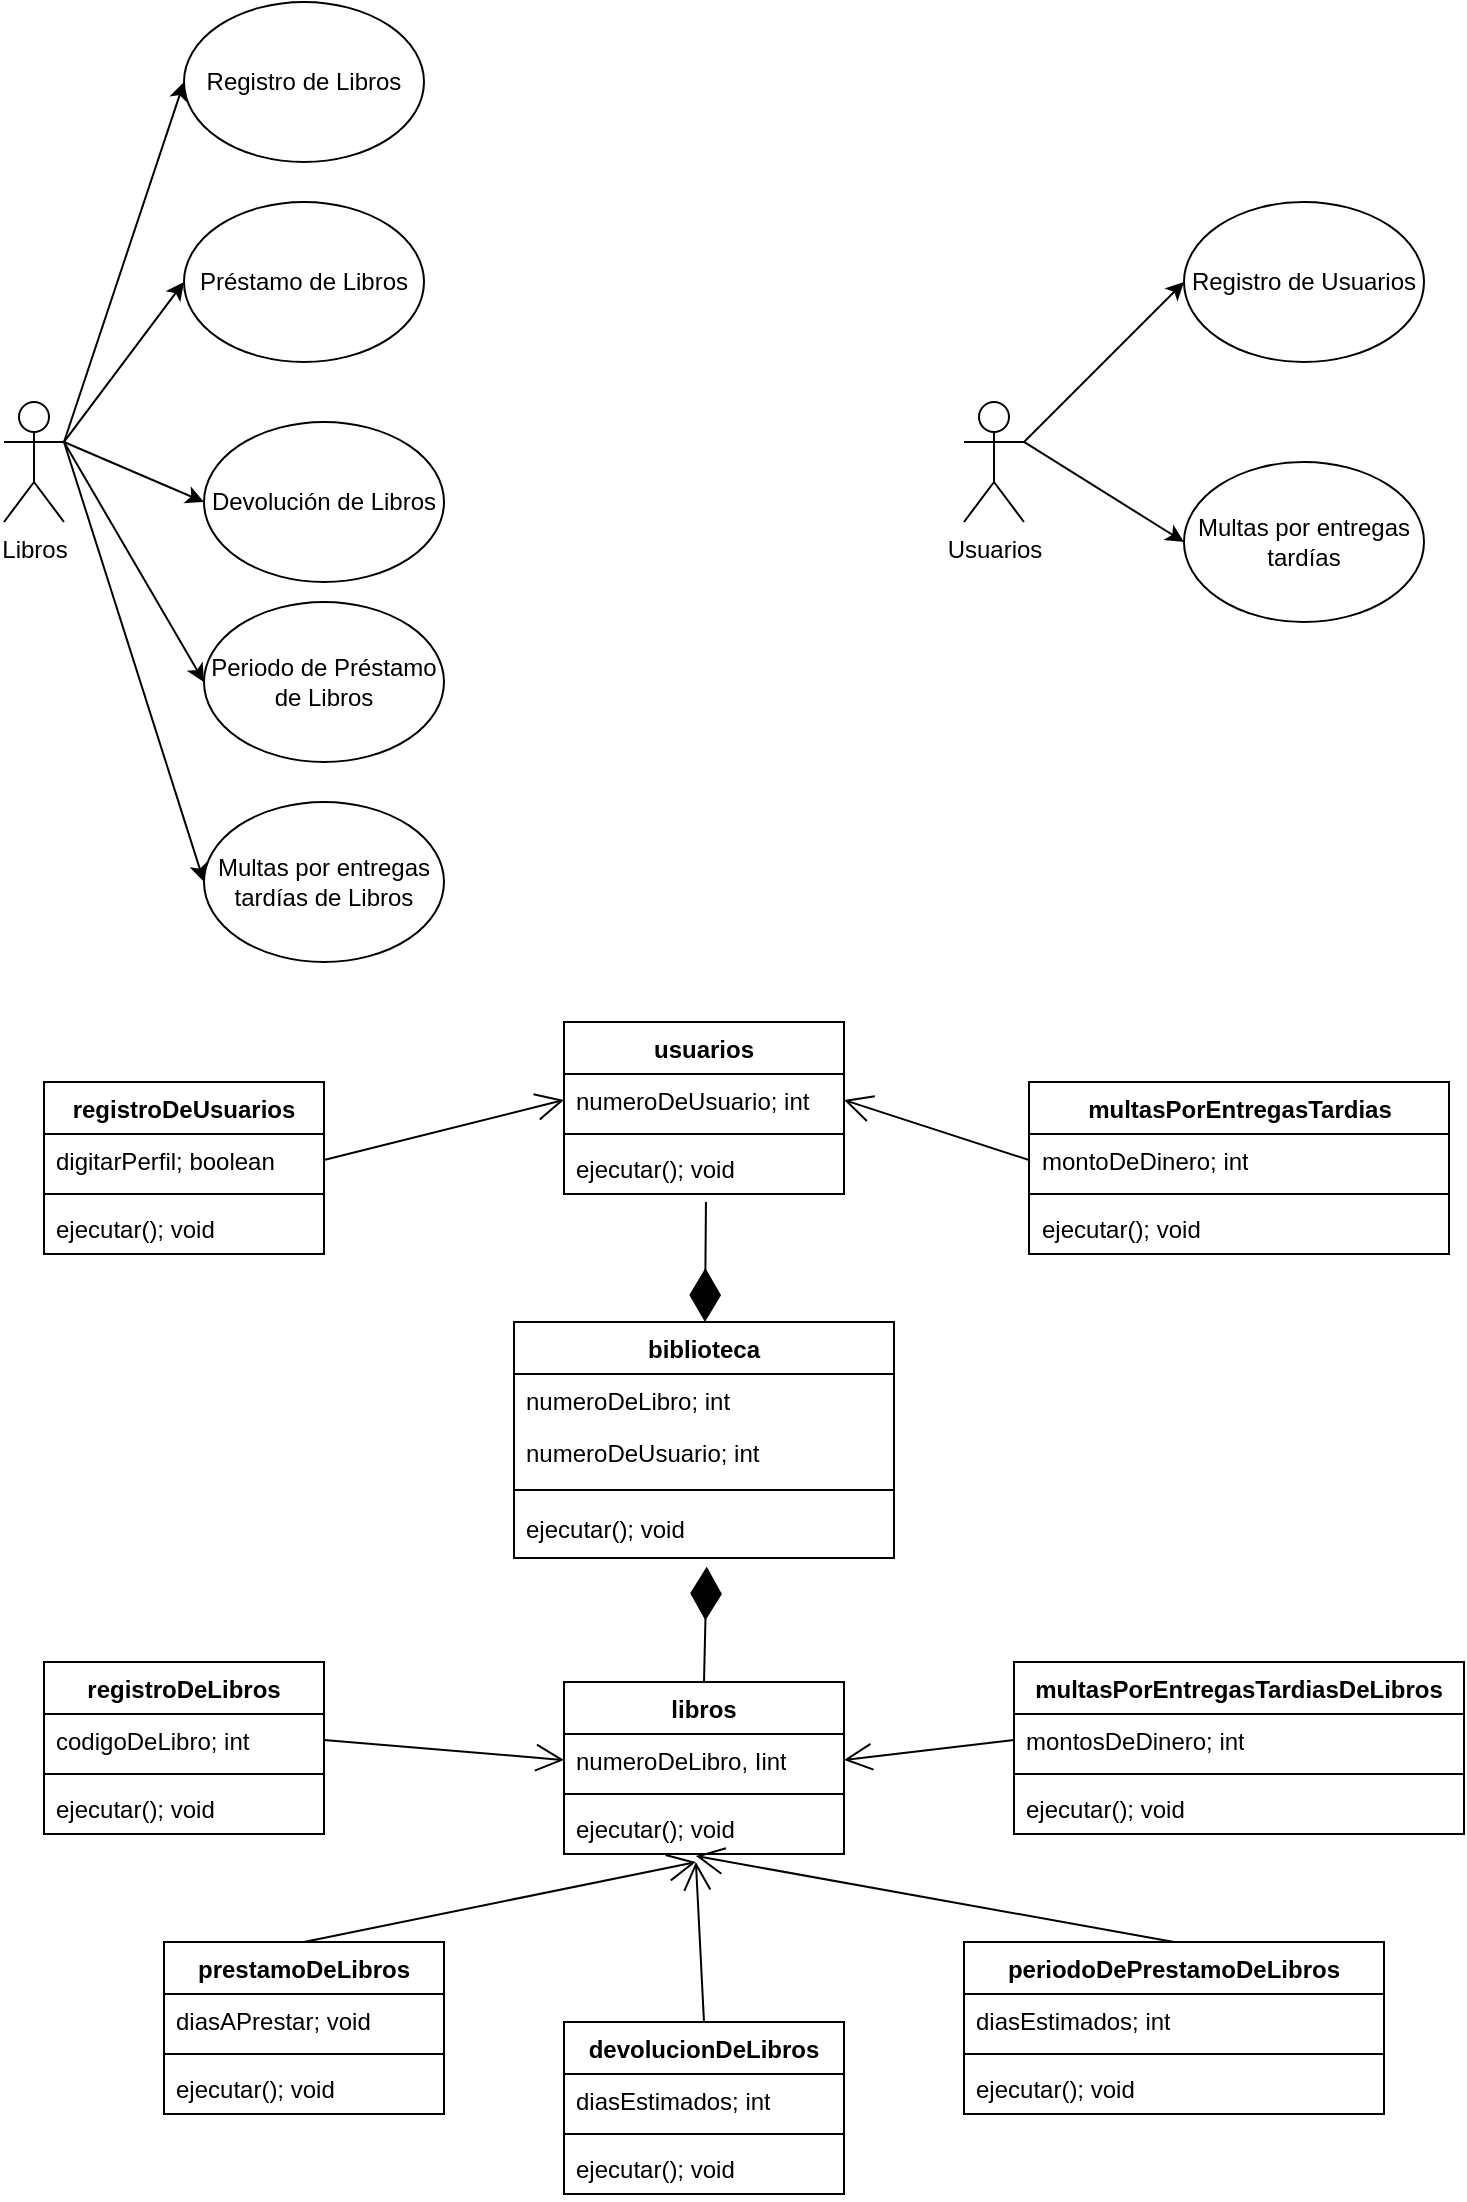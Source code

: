 <mxfile version="21.2.9" type="device">
  <diagram name="Página-1" id="ahDm0Yp9uiv1LYsdX6WC">
    <mxGraphModel dx="1354" dy="566" grid="1" gridSize="10" guides="1" tooltips="1" connect="1" arrows="1" fold="1" page="1" pageScale="1" pageWidth="827" pageHeight="1169" math="0" shadow="0">
      <root>
        <mxCell id="0" />
        <mxCell id="1" parent="0" />
        <mxCell id="kVNFb9M6ccz3uYvifuP1-2" value="&lt;font style=&quot;vertical-align: inherit;&quot;&gt;&lt;font style=&quot;vertical-align: inherit;&quot;&gt;&lt;font style=&quot;vertical-align: inherit;&quot;&gt;&lt;font style=&quot;vertical-align: inherit;&quot;&gt;&lt;font style=&quot;vertical-align: inherit;&quot;&gt;&lt;font style=&quot;vertical-align: inherit;&quot;&gt;biblioteca&lt;/font&gt;&lt;/font&gt;&lt;/font&gt;&lt;/font&gt;&lt;/font&gt;&lt;/font&gt;" style="swimlane;fontStyle=1;align=center;verticalAlign=top;childLayout=stackLayout;horizontal=1;startSize=26;horizontalStack=0;resizeParent=1;resizeParentMax=0;resizeLast=0;collapsible=1;marginBottom=0;whiteSpace=wrap;html=1;" vertex="1" parent="1">
          <mxGeometry x="315" y="680" width="190" height="118" as="geometry" />
        </mxCell>
        <mxCell id="kVNFb9M6ccz3uYvifuP1-3" value="&lt;font style=&quot;vertical-align: inherit;&quot;&gt;&lt;font style=&quot;vertical-align: inherit;&quot;&gt;&lt;font style=&quot;vertical-align: inherit;&quot;&gt;&lt;font style=&quot;vertical-align: inherit;&quot;&gt;&lt;font style=&quot;vertical-align: inherit;&quot;&gt;&lt;font style=&quot;vertical-align: inherit;&quot;&gt;&lt;font style=&quot;vertical-align: inherit;&quot;&gt;&lt;font style=&quot;vertical-align: inherit;&quot;&gt;&lt;font style=&quot;vertical-align: inherit;&quot;&gt;&lt;font style=&quot;vertical-align: inherit;&quot;&gt;&lt;font style=&quot;vertical-align: inherit;&quot;&gt;&lt;font style=&quot;vertical-align: inherit;&quot;&gt;&lt;font style=&quot;vertical-align: inherit;&quot;&gt;&lt;font style=&quot;vertical-align: inherit;&quot;&gt;&lt;font style=&quot;vertical-align: inherit;&quot;&gt;&lt;font style=&quot;vertical-align: inherit;&quot;&gt;numeroDeLibro; int&lt;/font&gt;&lt;/font&gt;&lt;/font&gt;&lt;/font&gt;&lt;/font&gt;&lt;/font&gt;&lt;/font&gt;&lt;/font&gt;&lt;/font&gt;&lt;/font&gt;&lt;/font&gt;&lt;/font&gt;&lt;/font&gt;&lt;/font&gt;&lt;/font&gt;&lt;/font&gt;" style="text;strokeColor=none;fillColor=none;align=left;verticalAlign=top;spacingLeft=4;spacingRight=4;overflow=hidden;rotatable=0;points=[[0,0.5],[1,0.5]];portConstraint=eastwest;whiteSpace=wrap;html=1;" vertex="1" parent="kVNFb9M6ccz3uYvifuP1-2">
          <mxGeometry y="26" width="190" height="26" as="geometry" />
        </mxCell>
        <mxCell id="kVNFb9M6ccz3uYvifuP1-107" value="&lt;font style=&quot;vertical-align: inherit;&quot;&gt;&lt;font style=&quot;vertical-align: inherit;&quot;&gt;&lt;font style=&quot;vertical-align: inherit;&quot;&gt;&lt;font style=&quot;vertical-align: inherit;&quot;&gt;&lt;font style=&quot;vertical-align: inherit;&quot;&gt;&lt;font style=&quot;vertical-align: inherit;&quot;&gt;&lt;font style=&quot;vertical-align: inherit;&quot;&gt;&lt;font style=&quot;vertical-align: inherit;&quot;&gt;&lt;font style=&quot;vertical-align: inherit;&quot;&gt;&lt;font style=&quot;vertical-align: inherit;&quot;&gt;&lt;font style=&quot;vertical-align: inherit;&quot;&gt;&lt;font style=&quot;vertical-align: inherit;&quot;&gt;&lt;font style=&quot;vertical-align: inherit;&quot;&gt;&lt;font style=&quot;vertical-align: inherit;&quot;&gt;&lt;font style=&quot;vertical-align: inherit;&quot;&gt;&lt;font style=&quot;vertical-align: inherit;&quot;&gt;&lt;font style=&quot;vertical-align: inherit;&quot;&gt;&lt;font style=&quot;vertical-align: inherit;&quot;&gt;numeroDeUsuario; int&lt;/font&gt;&lt;/font&gt;&lt;/font&gt;&lt;/font&gt;&lt;/font&gt;&lt;/font&gt;&lt;/font&gt;&lt;/font&gt;&lt;/font&gt;&lt;/font&gt;&lt;/font&gt;&lt;/font&gt;&lt;/font&gt;&lt;/font&gt;&lt;/font&gt;&lt;/font&gt;&lt;/font&gt;&lt;/font&gt;" style="text;strokeColor=none;fillColor=none;align=left;verticalAlign=top;spacingLeft=4;spacingRight=4;overflow=hidden;rotatable=0;points=[[0,0.5],[1,0.5]];portConstraint=eastwest;whiteSpace=wrap;html=1;" vertex="1" parent="kVNFb9M6ccz3uYvifuP1-2">
          <mxGeometry y="52" width="190" height="26" as="geometry" />
        </mxCell>
        <mxCell id="kVNFb9M6ccz3uYvifuP1-4" value="" style="line;strokeWidth=1;fillColor=none;align=left;verticalAlign=middle;spacingTop=-1;spacingLeft=3;spacingRight=3;rotatable=0;labelPosition=right;points=[];portConstraint=eastwest;strokeColor=inherit;" vertex="1" parent="kVNFb9M6ccz3uYvifuP1-2">
          <mxGeometry y="78" width="190" height="12" as="geometry" />
        </mxCell>
        <mxCell id="kVNFb9M6ccz3uYvifuP1-5" value="&lt;font style=&quot;border-color: var(--border-color); vertical-align: inherit;&quot;&gt;&lt;font style=&quot;vertical-align: inherit;&quot;&gt;&lt;font style=&quot;vertical-align: inherit;&quot;&gt;&lt;font style=&quot;vertical-align: inherit;&quot;&gt;&lt;font style=&quot;vertical-align: inherit;&quot;&gt;&lt;font style=&quot;vertical-align: inherit;&quot;&gt;&lt;font style=&quot;vertical-align: inherit;&quot;&gt;&lt;font style=&quot;vertical-align: inherit;&quot;&gt;&lt;font style=&quot;vertical-align: inherit;&quot;&gt;&lt;font style=&quot;vertical-align: inherit;&quot;&gt;&lt;font style=&quot;vertical-align: inherit;&quot;&gt;ejecutar();&amp;nbsp;&lt;/font&gt;&lt;/font&gt;&lt;/font&gt;&lt;/font&gt;&lt;/font&gt;&lt;/font&gt;&lt;/font&gt;&lt;/font&gt;&lt;/font&gt;&lt;/font&gt;&lt;/font&gt;&lt;font style=&quot;border-color: var(--border-color); vertical-align: inherit;&quot;&gt;&lt;font style=&quot;vertical-align: inherit;&quot;&gt;&lt;font style=&quot;vertical-align: inherit;&quot;&gt;&lt;font style=&quot;vertical-align: inherit;&quot;&gt;&lt;font style=&quot;vertical-align: inherit;&quot;&gt;&lt;font style=&quot;vertical-align: inherit;&quot;&gt;&lt;font style=&quot;vertical-align: inherit;&quot;&gt;&lt;font style=&quot;vertical-align: inherit;&quot;&gt;&lt;font style=&quot;vertical-align: inherit;&quot;&gt;&lt;font style=&quot;vertical-align: inherit;&quot;&gt;&lt;font style=&quot;vertical-align: inherit;&quot;&gt;void&lt;/font&gt;&lt;/font&gt;&lt;/font&gt;&lt;/font&gt;&lt;/font&gt;&lt;/font&gt;&lt;/font&gt;&lt;/font&gt;&lt;/font&gt;&lt;/font&gt;&lt;/font&gt;" style="text;strokeColor=none;fillColor=none;align=left;verticalAlign=top;spacingLeft=4;spacingRight=4;overflow=hidden;rotatable=0;points=[[0,0.5],[1,0.5]];portConstraint=eastwest;whiteSpace=wrap;html=1;" vertex="1" parent="kVNFb9M6ccz3uYvifuP1-2">
          <mxGeometry y="90" width="190" height="28" as="geometry" />
        </mxCell>
        <mxCell id="kVNFb9M6ccz3uYvifuP1-23" style="rounded=0;orthogonalLoop=1;jettySize=auto;html=1;exitX=1;exitY=0.333;exitDx=0;exitDy=0;exitPerimeter=0;entryX=0;entryY=0.5;entryDx=0;entryDy=0;" edge="1" parent="1" source="kVNFb9M6ccz3uYvifuP1-6" target="kVNFb9M6ccz3uYvifuP1-10">
          <mxGeometry relative="1" as="geometry" />
        </mxCell>
        <mxCell id="kVNFb9M6ccz3uYvifuP1-6" value="&lt;font style=&quot;vertical-align: inherit;&quot;&gt;&lt;font style=&quot;vertical-align: inherit;&quot;&gt;&lt;font style=&quot;vertical-align: inherit;&quot;&gt;&lt;font style=&quot;vertical-align: inherit;&quot;&gt;&lt;font style=&quot;vertical-align: inherit;&quot;&gt;&lt;font style=&quot;vertical-align: inherit;&quot;&gt;Libros&lt;/font&gt;&lt;/font&gt;&lt;/font&gt;&lt;/font&gt;&lt;/font&gt;&lt;/font&gt;" style="shape=umlActor;verticalLabelPosition=bottom;verticalAlign=top;html=1;outlineConnect=0;" vertex="1" parent="1">
          <mxGeometry x="60" y="220" width="30" height="60" as="geometry" />
        </mxCell>
        <mxCell id="kVNFb9M6ccz3uYvifuP1-30" style="rounded=0;orthogonalLoop=1;jettySize=auto;html=1;exitX=1;exitY=0.333;exitDx=0;exitDy=0;exitPerimeter=0;entryX=0;entryY=0.5;entryDx=0;entryDy=0;" edge="1" parent="1" source="kVNFb9M6ccz3uYvifuP1-7" target="kVNFb9M6ccz3uYvifuP1-11">
          <mxGeometry relative="1" as="geometry" />
        </mxCell>
        <mxCell id="kVNFb9M6ccz3uYvifuP1-7" value="&lt;font style=&quot;vertical-align: inherit;&quot;&gt;&lt;font style=&quot;vertical-align: inherit;&quot;&gt;Usuarios&lt;/font&gt;&lt;/font&gt;" style="shape=umlActor;verticalLabelPosition=bottom;verticalAlign=top;html=1;outlineConnect=0;" vertex="1" parent="1">
          <mxGeometry x="540" y="220" width="30" height="60" as="geometry" />
        </mxCell>
        <mxCell id="kVNFb9M6ccz3uYvifuP1-10" value="&lt;font style=&quot;vertical-align: inherit;&quot;&gt;&lt;font style=&quot;vertical-align: inherit;&quot;&gt;&lt;font style=&quot;vertical-align: inherit;&quot;&gt;&lt;font style=&quot;vertical-align: inherit;&quot;&gt;Registro de Libros&lt;/font&gt;&lt;/font&gt;&lt;/font&gt;&lt;/font&gt;" style="ellipse;whiteSpace=wrap;html=1;" vertex="1" parent="1">
          <mxGeometry x="150" y="20" width="120" height="80" as="geometry" />
        </mxCell>
        <mxCell id="kVNFb9M6ccz3uYvifuP1-11" value="&lt;font style=&quot;vertical-align: inherit;&quot;&gt;&lt;font style=&quot;vertical-align: inherit;&quot;&gt;&lt;font style=&quot;vertical-align: inherit;&quot;&gt;&lt;font style=&quot;vertical-align: inherit;&quot;&gt;&lt;font style=&quot;vertical-align: inherit;&quot;&gt;&lt;font style=&quot;vertical-align: inherit;&quot;&gt;Registro de Usuarios&lt;/font&gt;&lt;/font&gt;&lt;/font&gt;&lt;/font&gt;&lt;/font&gt;&lt;/font&gt;" style="ellipse;whiteSpace=wrap;html=1;" vertex="1" parent="1">
          <mxGeometry x="650" y="120" width="120" height="80" as="geometry" />
        </mxCell>
        <mxCell id="kVNFb9M6ccz3uYvifuP1-13" value="&lt;font style=&quot;vertical-align: inherit;&quot;&gt;&lt;font style=&quot;vertical-align: inherit;&quot;&gt;&lt;font style=&quot;vertical-align: inherit;&quot;&gt;&lt;font style=&quot;vertical-align: inherit;&quot;&gt;Multas por entregas tardías&lt;/font&gt;&lt;/font&gt;&lt;/font&gt;&lt;/font&gt;" style="ellipse;whiteSpace=wrap;html=1;" vertex="1" parent="1">
          <mxGeometry x="650" y="250" width="120" height="80" as="geometry" />
        </mxCell>
        <mxCell id="kVNFb9M6ccz3uYvifuP1-14" value="&lt;font style=&quot;vertical-align: inherit;&quot;&gt;&lt;font style=&quot;vertical-align: inherit;&quot;&gt;&lt;font style=&quot;vertical-align: inherit;&quot;&gt;&lt;font style=&quot;vertical-align: inherit;&quot;&gt;&lt;font style=&quot;vertical-align: inherit;&quot;&gt;&lt;font style=&quot;vertical-align: inherit;&quot;&gt;Préstamo de Libros&lt;/font&gt;&lt;/font&gt;&lt;/font&gt;&lt;/font&gt;&lt;/font&gt;&lt;/font&gt;" style="ellipse;whiteSpace=wrap;html=1;" vertex="1" parent="1">
          <mxGeometry x="150" y="120" width="120" height="80" as="geometry" />
        </mxCell>
        <mxCell id="kVNFb9M6ccz3uYvifuP1-15" value="&lt;font style=&quot;vertical-align: inherit;&quot;&gt;&lt;font style=&quot;vertical-align: inherit;&quot;&gt;&lt;font style=&quot;vertical-align: inherit;&quot;&gt;&lt;font style=&quot;vertical-align: inherit;&quot;&gt;&lt;font style=&quot;vertical-align: inherit;&quot;&gt;&lt;font style=&quot;vertical-align: inherit;&quot;&gt;Periodo de Préstamo de Libros&lt;/font&gt;&lt;/font&gt;&lt;/font&gt;&lt;/font&gt;&lt;/font&gt;&lt;/font&gt;" style="ellipse;whiteSpace=wrap;html=1;" vertex="1" parent="1">
          <mxGeometry x="160" y="320" width="120" height="80" as="geometry" />
        </mxCell>
        <mxCell id="kVNFb9M6ccz3uYvifuP1-17" value="&lt;font style=&quot;vertical-align: inherit;&quot;&gt;&lt;font style=&quot;vertical-align: inherit;&quot;&gt;&lt;font style=&quot;vertical-align: inherit;&quot;&gt;&lt;font style=&quot;vertical-align: inherit;&quot;&gt;Devolución de Libros&lt;/font&gt;&lt;/font&gt;&lt;/font&gt;&lt;/font&gt;" style="ellipse;whiteSpace=wrap;html=1;" vertex="1" parent="1">
          <mxGeometry x="160" y="230" width="120" height="80" as="geometry" />
        </mxCell>
        <mxCell id="kVNFb9M6ccz3uYvifuP1-18" value="&lt;font style=&quot;vertical-align: inherit;&quot;&gt;&lt;font style=&quot;vertical-align: inherit;&quot;&gt;&lt;font style=&quot;vertical-align: inherit;&quot;&gt;&lt;font style=&quot;vertical-align: inherit;&quot;&gt;&lt;font style=&quot;vertical-align: inherit;&quot;&gt;&lt;font style=&quot;vertical-align: inherit;&quot;&gt;&lt;font style=&quot;vertical-align: inherit;&quot;&gt;&lt;font style=&quot;vertical-align: inherit;&quot;&gt;&lt;font style=&quot;vertical-align: inherit;&quot;&gt;&lt;font style=&quot;vertical-align: inherit;&quot;&gt;Multas por entregas tardías de Libros&lt;/font&gt;&lt;/font&gt;&lt;/font&gt;&lt;/font&gt;&lt;/font&gt;&lt;/font&gt;&lt;/font&gt;&lt;/font&gt;&lt;/font&gt;&lt;/font&gt;" style="ellipse;whiteSpace=wrap;html=1;" vertex="1" parent="1">
          <mxGeometry x="160" y="420" width="120" height="80" as="geometry" />
        </mxCell>
        <mxCell id="kVNFb9M6ccz3uYvifuP1-24" style="rounded=0;orthogonalLoop=1;jettySize=auto;html=1;entryX=0;entryY=0.5;entryDx=0;entryDy=0;exitX=1;exitY=0.333;exitDx=0;exitDy=0;exitPerimeter=0;" edge="1" parent="1" source="kVNFb9M6ccz3uYvifuP1-6" target="kVNFb9M6ccz3uYvifuP1-14">
          <mxGeometry relative="1" as="geometry">
            <mxPoint x="70" y="900" as="sourcePoint" />
            <mxPoint x="170" y="750" as="targetPoint" />
          </mxGeometry>
        </mxCell>
        <mxCell id="kVNFb9M6ccz3uYvifuP1-25" style="rounded=0;orthogonalLoop=1;jettySize=auto;html=1;entryX=0;entryY=0.5;entryDx=0;entryDy=0;exitX=1;exitY=0.333;exitDx=0;exitDy=0;exitPerimeter=0;" edge="1" parent="1" source="kVNFb9M6ccz3uYvifuP1-6" target="kVNFb9M6ccz3uYvifuP1-17">
          <mxGeometry relative="1" as="geometry">
            <mxPoint x="120" y="920" as="sourcePoint" />
            <mxPoint x="100" y="1030" as="targetPoint" />
          </mxGeometry>
        </mxCell>
        <mxCell id="kVNFb9M6ccz3uYvifuP1-26" style="rounded=0;orthogonalLoop=1;jettySize=auto;html=1;entryX=0;entryY=0.5;entryDx=0;entryDy=0;exitX=1;exitY=0.333;exitDx=0;exitDy=0;exitPerimeter=0;" edge="1" parent="1" source="kVNFb9M6ccz3uYvifuP1-6" target="kVNFb9M6ccz3uYvifuP1-15">
          <mxGeometry relative="1" as="geometry">
            <mxPoint x="110" y="930" as="sourcePoint" />
            <mxPoint x="170" y="930" as="targetPoint" />
          </mxGeometry>
        </mxCell>
        <mxCell id="kVNFb9M6ccz3uYvifuP1-27" style="rounded=0;orthogonalLoop=1;jettySize=auto;html=1;entryX=0;entryY=0.5;entryDx=0;entryDy=0;exitX=1;exitY=0.333;exitDx=0;exitDy=0;exitPerimeter=0;" edge="1" parent="1" source="kVNFb9M6ccz3uYvifuP1-6" target="kVNFb9M6ccz3uYvifuP1-18">
          <mxGeometry relative="1" as="geometry">
            <mxPoint x="130" y="950" as="sourcePoint" />
            <mxPoint x="180" y="940" as="targetPoint" />
          </mxGeometry>
        </mxCell>
        <mxCell id="kVNFb9M6ccz3uYvifuP1-31" style="rounded=0;orthogonalLoop=1;jettySize=auto;html=1;exitX=1;exitY=0.333;exitDx=0;exitDy=0;exitPerimeter=0;entryX=0;entryY=0.5;entryDx=0;entryDy=0;" edge="1" parent="1" source="kVNFb9M6ccz3uYvifuP1-7" target="kVNFb9M6ccz3uYvifuP1-13">
          <mxGeometry relative="1" as="geometry">
            <mxPoint x="454" y="870" as="sourcePoint" />
            <mxPoint x="520" y="820" as="targetPoint" />
          </mxGeometry>
        </mxCell>
        <mxCell id="kVNFb9M6ccz3uYvifuP1-32" value="&lt;font style=&quot;vertical-align: inherit;&quot;&gt;&lt;font style=&quot;vertical-align: inherit;&quot;&gt;&lt;font style=&quot;vertical-align: inherit;&quot;&gt;&lt;font style=&quot;vertical-align: inherit;&quot;&gt;&lt;font style=&quot;vertical-align: inherit;&quot;&gt;&lt;font style=&quot;vertical-align: inherit;&quot;&gt;&lt;font style=&quot;vertical-align: inherit;&quot;&gt;&lt;font style=&quot;vertical-align: inherit;&quot;&gt;multasPorEntregasTardiasDeLibros&lt;/font&gt;&lt;/font&gt;&lt;/font&gt;&lt;/font&gt;&lt;/font&gt;&lt;/font&gt;&lt;/font&gt;&lt;/font&gt;" style="swimlane;fontStyle=1;align=center;verticalAlign=top;childLayout=stackLayout;horizontal=1;startSize=26;horizontalStack=0;resizeParent=1;resizeParentMax=0;resizeLast=0;collapsible=1;marginBottom=0;whiteSpace=wrap;html=1;" vertex="1" parent="1">
          <mxGeometry x="565" y="850" width="225" height="86" as="geometry" />
        </mxCell>
        <mxCell id="kVNFb9M6ccz3uYvifuP1-33" value="&lt;font style=&quot;vertical-align: inherit;&quot;&gt;&lt;font style=&quot;vertical-align: inherit;&quot;&gt;montosDeDinero; int&lt;/font&gt;&lt;/font&gt;" style="text;strokeColor=none;fillColor=none;align=left;verticalAlign=top;spacingLeft=4;spacingRight=4;overflow=hidden;rotatable=0;points=[[0,0.5],[1,0.5]];portConstraint=eastwest;whiteSpace=wrap;html=1;" vertex="1" parent="kVNFb9M6ccz3uYvifuP1-32">
          <mxGeometry y="26" width="225" height="26" as="geometry" />
        </mxCell>
        <mxCell id="kVNFb9M6ccz3uYvifuP1-34" value="" style="line;strokeWidth=1;fillColor=none;align=left;verticalAlign=middle;spacingTop=-1;spacingLeft=3;spacingRight=3;rotatable=0;labelPosition=right;points=[];portConstraint=eastwest;strokeColor=inherit;" vertex="1" parent="kVNFb9M6ccz3uYvifuP1-32">
          <mxGeometry y="52" width="225" height="8" as="geometry" />
        </mxCell>
        <mxCell id="kVNFb9M6ccz3uYvifuP1-35" value="&lt;font style=&quot;border-color: var(--border-color); vertical-align: inherit;&quot;&gt;&lt;font style=&quot;vertical-align: inherit;&quot;&gt;&lt;font style=&quot;vertical-align: inherit;&quot;&gt;&lt;font style=&quot;vertical-align: inherit;&quot;&gt;&lt;font style=&quot;vertical-align: inherit;&quot;&gt;ejecutar();&amp;nbsp;&lt;/font&gt;&lt;/font&gt;&lt;/font&gt;&lt;/font&gt;&lt;/font&gt;&lt;font style=&quot;border-color: var(--border-color); vertical-align: inherit;&quot;&gt;&lt;font style=&quot;vertical-align: inherit;&quot;&gt;&lt;font style=&quot;vertical-align: inherit;&quot;&gt;&lt;font style=&quot;vertical-align: inherit;&quot;&gt;&lt;font style=&quot;vertical-align: inherit;&quot;&gt;void&lt;/font&gt;&lt;/font&gt;&lt;/font&gt;&lt;/font&gt;&lt;/font&gt;" style="text;strokeColor=none;fillColor=none;align=left;verticalAlign=top;spacingLeft=4;spacingRight=4;overflow=hidden;rotatable=0;points=[[0,0.5],[1,0.5]];portConstraint=eastwest;whiteSpace=wrap;html=1;" vertex="1" parent="kVNFb9M6ccz3uYvifuP1-32">
          <mxGeometry y="60" width="225" height="26" as="geometry" />
        </mxCell>
        <mxCell id="kVNFb9M6ccz3uYvifuP1-36" value="&lt;font style=&quot;vertical-align: inherit;&quot;&gt;&lt;font style=&quot;vertical-align: inherit;&quot;&gt;&lt;font style=&quot;vertical-align: inherit;&quot;&gt;&lt;font style=&quot;vertical-align: inherit;&quot;&gt;registroDeLibros&lt;/font&gt;&lt;/font&gt;&lt;/font&gt;&lt;/font&gt;" style="swimlane;fontStyle=1;align=center;verticalAlign=top;childLayout=stackLayout;horizontal=1;startSize=26;horizontalStack=0;resizeParent=1;resizeParentMax=0;resizeLast=0;collapsible=1;marginBottom=0;whiteSpace=wrap;html=1;" vertex="1" parent="1">
          <mxGeometry x="80" y="850" width="140" height="86" as="geometry" />
        </mxCell>
        <mxCell id="kVNFb9M6ccz3uYvifuP1-37" value="&lt;font style=&quot;vertical-align: inherit;&quot;&gt;&lt;font style=&quot;vertical-align: inherit;&quot;&gt;&lt;font style=&quot;vertical-align: inherit;&quot;&gt;&lt;font style=&quot;vertical-align: inherit;&quot;&gt;codigoDeLibro; int&lt;/font&gt;&lt;/font&gt;&lt;/font&gt;&lt;/font&gt;" style="text;strokeColor=none;fillColor=none;align=left;verticalAlign=top;spacingLeft=4;spacingRight=4;overflow=hidden;rotatable=0;points=[[0,0.5],[1,0.5]];portConstraint=eastwest;whiteSpace=wrap;html=1;" vertex="1" parent="kVNFb9M6ccz3uYvifuP1-36">
          <mxGeometry y="26" width="140" height="26" as="geometry" />
        </mxCell>
        <mxCell id="kVNFb9M6ccz3uYvifuP1-38" value="" style="line;strokeWidth=1;fillColor=none;align=left;verticalAlign=middle;spacingTop=-1;spacingLeft=3;spacingRight=3;rotatable=0;labelPosition=right;points=[];portConstraint=eastwest;strokeColor=inherit;" vertex="1" parent="kVNFb9M6ccz3uYvifuP1-36">
          <mxGeometry y="52" width="140" height="8" as="geometry" />
        </mxCell>
        <mxCell id="kVNFb9M6ccz3uYvifuP1-39" value="&lt;font style=&quot;border-color: var(--border-color); vertical-align: inherit;&quot;&gt;&lt;font style=&quot;vertical-align: inherit;&quot;&gt;&lt;font style=&quot;vertical-align: inherit;&quot;&gt;&lt;font style=&quot;vertical-align: inherit;&quot;&gt;&lt;font style=&quot;vertical-align: inherit;&quot;&gt;&lt;font style=&quot;vertical-align: inherit;&quot;&gt;&lt;font style=&quot;vertical-align: inherit;&quot;&gt;&lt;font style=&quot;vertical-align: inherit;&quot;&gt;&lt;font style=&quot;vertical-align: inherit;&quot;&gt;&lt;font style=&quot;vertical-align: inherit;&quot;&gt;&lt;font style=&quot;vertical-align: inherit;&quot;&gt;ejecutar();&amp;nbsp;&lt;/font&gt;&lt;/font&gt;&lt;/font&gt;&lt;/font&gt;&lt;/font&gt;&lt;/font&gt;&lt;/font&gt;&lt;/font&gt;&lt;/font&gt;&lt;/font&gt;&lt;/font&gt;&lt;font style=&quot;border-color: var(--border-color); vertical-align: inherit;&quot;&gt;&lt;font style=&quot;vertical-align: inherit;&quot;&gt;&lt;font style=&quot;vertical-align: inherit;&quot;&gt;&lt;font style=&quot;vertical-align: inherit;&quot;&gt;&lt;font style=&quot;vertical-align: inherit;&quot;&gt;&lt;font style=&quot;vertical-align: inherit;&quot;&gt;&lt;font style=&quot;vertical-align: inherit;&quot;&gt;&lt;font style=&quot;vertical-align: inherit;&quot;&gt;&lt;font style=&quot;vertical-align: inherit;&quot;&gt;&lt;font style=&quot;vertical-align: inherit;&quot;&gt;&lt;font style=&quot;vertical-align: inherit;&quot;&gt;void&lt;/font&gt;&lt;/font&gt;&lt;/font&gt;&lt;/font&gt;&lt;/font&gt;&lt;/font&gt;&lt;/font&gt;&lt;/font&gt;&lt;/font&gt;&lt;/font&gt;&lt;/font&gt;" style="text;strokeColor=none;fillColor=none;align=left;verticalAlign=top;spacingLeft=4;spacingRight=4;overflow=hidden;rotatable=0;points=[[0,0.5],[1,0.5]];portConstraint=eastwest;whiteSpace=wrap;html=1;" vertex="1" parent="kVNFb9M6ccz3uYvifuP1-36">
          <mxGeometry y="60" width="140" height="26" as="geometry" />
        </mxCell>
        <mxCell id="kVNFb9M6ccz3uYvifuP1-40" value="&lt;font style=&quot;vertical-align: inherit;&quot;&gt;&lt;font style=&quot;vertical-align: inherit;&quot;&gt;&lt;font style=&quot;vertical-align: inherit;&quot;&gt;&lt;font style=&quot;vertical-align: inherit;&quot;&gt;&lt;font style=&quot;vertical-align: inherit;&quot;&gt;&lt;font style=&quot;vertical-align: inherit;&quot;&gt;usuarios&lt;/font&gt;&lt;/font&gt;&lt;/font&gt;&lt;/font&gt;&lt;/font&gt;&lt;/font&gt;" style="swimlane;fontStyle=1;align=center;verticalAlign=top;childLayout=stackLayout;horizontal=1;startSize=26;horizontalStack=0;resizeParent=1;resizeParentMax=0;resizeLast=0;collapsible=1;marginBottom=0;whiteSpace=wrap;html=1;" vertex="1" parent="1">
          <mxGeometry x="340" y="530" width="140" height="86" as="geometry" />
        </mxCell>
        <mxCell id="kVNFb9M6ccz3uYvifuP1-41" value="&lt;font style=&quot;vertical-align: inherit;&quot;&gt;&lt;font style=&quot;vertical-align: inherit;&quot;&gt;&lt;font style=&quot;vertical-align: inherit;&quot;&gt;&lt;font style=&quot;vertical-align: inherit;&quot;&gt;numeroDeUsuario; int&lt;/font&gt;&lt;/font&gt;&lt;/font&gt;&lt;/font&gt;" style="text;strokeColor=none;fillColor=none;align=left;verticalAlign=top;spacingLeft=4;spacingRight=4;overflow=hidden;rotatable=0;points=[[0,0.5],[1,0.5]];portConstraint=eastwest;whiteSpace=wrap;html=1;" vertex="1" parent="kVNFb9M6ccz3uYvifuP1-40">
          <mxGeometry y="26" width="140" height="26" as="geometry" />
        </mxCell>
        <mxCell id="kVNFb9M6ccz3uYvifuP1-42" value="" style="line;strokeWidth=1;fillColor=none;align=left;verticalAlign=middle;spacingTop=-1;spacingLeft=3;spacingRight=3;rotatable=0;labelPosition=right;points=[];portConstraint=eastwest;strokeColor=inherit;" vertex="1" parent="kVNFb9M6ccz3uYvifuP1-40">
          <mxGeometry y="52" width="140" height="8" as="geometry" />
        </mxCell>
        <mxCell id="kVNFb9M6ccz3uYvifuP1-43" value="&lt;font style=&quot;border-color: var(--border-color); vertical-align: inherit;&quot;&gt;&lt;font style=&quot;vertical-align: inherit;&quot;&gt;&lt;font style=&quot;vertical-align: inherit;&quot;&gt;&lt;font style=&quot;vertical-align: inherit;&quot;&gt;&lt;font style=&quot;vertical-align: inherit;&quot;&gt;ejecutar();&amp;nbsp;&lt;/font&gt;&lt;/font&gt;&lt;/font&gt;&lt;/font&gt;&lt;/font&gt;&lt;font style=&quot;border-color: var(--border-color); vertical-align: inherit;&quot;&gt;&lt;font style=&quot;vertical-align: inherit;&quot;&gt;&lt;font style=&quot;vertical-align: inherit;&quot;&gt;&lt;font style=&quot;vertical-align: inherit;&quot;&gt;&lt;font style=&quot;vertical-align: inherit;&quot;&gt;void&lt;/font&gt;&lt;/font&gt;&lt;/font&gt;&lt;/font&gt;&lt;/font&gt;" style="text;strokeColor=none;fillColor=none;align=left;verticalAlign=top;spacingLeft=4;spacingRight=4;overflow=hidden;rotatable=0;points=[[0,0.5],[1,0.5]];portConstraint=eastwest;whiteSpace=wrap;html=1;" vertex="1" parent="kVNFb9M6ccz3uYvifuP1-40">
          <mxGeometry y="60" width="140" height="26" as="geometry" />
        </mxCell>
        <mxCell id="kVNFb9M6ccz3uYvifuP1-44" value="&lt;font style=&quot;vertical-align: inherit;&quot;&gt;&lt;font style=&quot;vertical-align: inherit;&quot;&gt;&lt;font style=&quot;vertical-align: inherit;&quot;&gt;&lt;font style=&quot;vertical-align: inherit;&quot;&gt;&lt;font style=&quot;vertical-align: inherit;&quot;&gt;&lt;font style=&quot;vertical-align: inherit;&quot;&gt;libros&lt;/font&gt;&lt;/font&gt;&lt;/font&gt;&lt;/font&gt;&lt;/font&gt;&lt;/font&gt;" style="swimlane;fontStyle=1;align=center;verticalAlign=top;childLayout=stackLayout;horizontal=1;startSize=26;horizontalStack=0;resizeParent=1;resizeParentMax=0;resizeLast=0;collapsible=1;marginBottom=0;whiteSpace=wrap;html=1;" vertex="1" parent="1">
          <mxGeometry x="340" y="860" width="140" height="86" as="geometry" />
        </mxCell>
        <mxCell id="kVNFb9M6ccz3uYvifuP1-45" value="&lt;font style=&quot;vertical-align: inherit;&quot;&gt;&lt;font style=&quot;vertical-align: inherit;&quot;&gt;&lt;font style=&quot;vertical-align: inherit;&quot;&gt;&lt;font style=&quot;vertical-align: inherit;&quot;&gt;numeroDeLibro, Iint&lt;/font&gt;&lt;/font&gt;&lt;/font&gt;&lt;/font&gt;" style="text;strokeColor=none;fillColor=none;align=left;verticalAlign=top;spacingLeft=4;spacingRight=4;overflow=hidden;rotatable=0;points=[[0,0.5],[1,0.5]];portConstraint=eastwest;whiteSpace=wrap;html=1;" vertex="1" parent="kVNFb9M6ccz3uYvifuP1-44">
          <mxGeometry y="26" width="140" height="26" as="geometry" />
        </mxCell>
        <mxCell id="kVNFb9M6ccz3uYvifuP1-46" value="" style="line;strokeWidth=1;fillColor=none;align=left;verticalAlign=middle;spacingTop=-1;spacingLeft=3;spacingRight=3;rotatable=0;labelPosition=right;points=[];portConstraint=eastwest;strokeColor=inherit;" vertex="1" parent="kVNFb9M6ccz3uYvifuP1-44">
          <mxGeometry y="52" width="140" height="8" as="geometry" />
        </mxCell>
        <mxCell id="kVNFb9M6ccz3uYvifuP1-47" value="&lt;font style=&quot;vertical-align: inherit;&quot;&gt;&lt;font style=&quot;vertical-align: inherit;&quot;&gt;&lt;font style=&quot;vertical-align: inherit;&quot;&gt;&lt;font style=&quot;vertical-align: inherit;&quot;&gt;&lt;font style=&quot;vertical-align: inherit;&quot;&gt;&lt;font style=&quot;vertical-align: inherit;&quot;&gt;&lt;font style=&quot;vertical-align: inherit;&quot;&gt;&lt;font style=&quot;vertical-align: inherit;&quot;&gt;&lt;font style=&quot;vertical-align: inherit;&quot;&gt;&lt;font style=&quot;vertical-align: inherit;&quot;&gt;ejecutar(); &lt;/font&gt;&lt;/font&gt;&lt;/font&gt;&lt;/font&gt;&lt;/font&gt;&lt;/font&gt;&lt;/font&gt;&lt;font style=&quot;vertical-align: inherit;&quot;&gt;&lt;font style=&quot;vertical-align: inherit;&quot;&gt;&lt;font style=&quot;vertical-align: inherit;&quot;&gt;&lt;font style=&quot;vertical-align: inherit;&quot;&gt;&lt;font style=&quot;vertical-align: inherit;&quot;&gt;&lt;font style=&quot;vertical-align: inherit;&quot;&gt;&lt;font style=&quot;vertical-align: inherit;&quot;&gt;void&lt;/font&gt;&lt;/font&gt;&lt;/font&gt;&lt;/font&gt;&lt;/font&gt;&lt;/font&gt;&lt;/font&gt;&lt;/font&gt;&lt;/font&gt;&lt;/font&gt;" style="text;strokeColor=none;fillColor=none;align=left;verticalAlign=top;spacingLeft=4;spacingRight=4;overflow=hidden;rotatable=0;points=[[0,0.5],[1,0.5]];portConstraint=eastwest;whiteSpace=wrap;html=1;" vertex="1" parent="kVNFb9M6ccz3uYvifuP1-44">
          <mxGeometry y="60" width="140" height="26" as="geometry" />
        </mxCell>
        <mxCell id="kVNFb9M6ccz3uYvifuP1-48" value="&lt;font style=&quot;vertical-align: inherit;&quot;&gt;&lt;font style=&quot;vertical-align: inherit;&quot;&gt;&lt;font style=&quot;vertical-align: inherit;&quot;&gt;&lt;font style=&quot;vertical-align: inherit;&quot;&gt;prestamoDeLibros&lt;/font&gt;&lt;/font&gt;&lt;/font&gt;&lt;/font&gt;" style="swimlane;fontStyle=1;align=center;verticalAlign=top;childLayout=stackLayout;horizontal=1;startSize=26;horizontalStack=0;resizeParent=1;resizeParentMax=0;resizeLast=0;collapsible=1;marginBottom=0;whiteSpace=wrap;html=1;" vertex="1" parent="1">
          <mxGeometry x="140" y="990" width="140" height="86" as="geometry" />
        </mxCell>
        <mxCell id="kVNFb9M6ccz3uYvifuP1-49" value="&lt;font style=&quot;vertical-align: inherit;&quot;&gt;&lt;font style=&quot;vertical-align: inherit;&quot;&gt;diasAPrestar; void&lt;/font&gt;&lt;/font&gt;" style="text;strokeColor=none;fillColor=none;align=left;verticalAlign=top;spacingLeft=4;spacingRight=4;overflow=hidden;rotatable=0;points=[[0,0.5],[1,0.5]];portConstraint=eastwest;whiteSpace=wrap;html=1;" vertex="1" parent="kVNFb9M6ccz3uYvifuP1-48">
          <mxGeometry y="26" width="140" height="26" as="geometry" />
        </mxCell>
        <mxCell id="kVNFb9M6ccz3uYvifuP1-50" value="" style="line;strokeWidth=1;fillColor=none;align=left;verticalAlign=middle;spacingTop=-1;spacingLeft=3;spacingRight=3;rotatable=0;labelPosition=right;points=[];portConstraint=eastwest;strokeColor=inherit;" vertex="1" parent="kVNFb9M6ccz3uYvifuP1-48">
          <mxGeometry y="52" width="140" height="8" as="geometry" />
        </mxCell>
        <mxCell id="kVNFb9M6ccz3uYvifuP1-51" value="&lt;font style=&quot;border-color: var(--border-color); vertical-align: inherit;&quot;&gt;&lt;font style=&quot;vertical-align: inherit;&quot;&gt;&lt;font style=&quot;vertical-align: inherit;&quot;&gt;&lt;font style=&quot;vertical-align: inherit;&quot;&gt;&lt;font style=&quot;vertical-align: inherit;&quot;&gt;&lt;font style=&quot;vertical-align: inherit;&quot;&gt;&lt;font style=&quot;vertical-align: inherit;&quot;&gt;ejecutar();&amp;nbsp;&lt;/font&gt;&lt;/font&gt;&lt;/font&gt;&lt;/font&gt;&lt;/font&gt;&lt;/font&gt;&lt;/font&gt;&lt;font style=&quot;border-color: var(--border-color); vertical-align: inherit;&quot;&gt;&lt;font style=&quot;vertical-align: inherit;&quot;&gt;&lt;font style=&quot;vertical-align: inherit;&quot;&gt;&lt;font style=&quot;vertical-align: inherit;&quot;&gt;&lt;font style=&quot;vertical-align: inherit;&quot;&gt;&lt;font style=&quot;vertical-align: inherit;&quot;&gt;&lt;font style=&quot;vertical-align: inherit;&quot;&gt;void&lt;/font&gt;&lt;/font&gt;&lt;/font&gt;&lt;/font&gt;&lt;/font&gt;&lt;/font&gt;&lt;/font&gt;" style="text;strokeColor=none;fillColor=none;align=left;verticalAlign=top;spacingLeft=4;spacingRight=4;overflow=hidden;rotatable=0;points=[[0,0.5],[1,0.5]];portConstraint=eastwest;whiteSpace=wrap;html=1;" vertex="1" parent="kVNFb9M6ccz3uYvifuP1-48">
          <mxGeometry y="60" width="140" height="26" as="geometry" />
        </mxCell>
        <mxCell id="kVNFb9M6ccz3uYvifuP1-52" value="&lt;font style=&quot;vertical-align: inherit;&quot;&gt;&lt;font style=&quot;vertical-align: inherit;&quot;&gt;&lt;font style=&quot;vertical-align: inherit;&quot;&gt;&lt;font style=&quot;vertical-align: inherit;&quot;&gt;devolucionDeLibros&lt;/font&gt;&lt;/font&gt;&lt;/font&gt;&lt;/font&gt;" style="swimlane;fontStyle=1;align=center;verticalAlign=top;childLayout=stackLayout;horizontal=1;startSize=26;horizontalStack=0;resizeParent=1;resizeParentMax=0;resizeLast=0;collapsible=1;marginBottom=0;whiteSpace=wrap;html=1;" vertex="1" parent="1">
          <mxGeometry x="340" y="1030" width="140" height="86" as="geometry" />
        </mxCell>
        <mxCell id="kVNFb9M6ccz3uYvifuP1-53" value="&lt;font style=&quot;vertical-align: inherit;&quot;&gt;&lt;font style=&quot;vertical-align: inherit;&quot;&gt;&lt;font style=&quot;vertical-align: inherit;&quot;&gt;&lt;font style=&quot;vertical-align: inherit;&quot;&gt;&lt;font style=&quot;vertical-align: inherit;&quot;&gt;&lt;font style=&quot;vertical-align: inherit;&quot;&gt;diasEstimados; int&lt;/font&gt;&lt;/font&gt;&lt;/font&gt;&lt;/font&gt;&lt;/font&gt;&lt;/font&gt;" style="text;strokeColor=none;fillColor=none;align=left;verticalAlign=top;spacingLeft=4;spacingRight=4;overflow=hidden;rotatable=0;points=[[0,0.5],[1,0.5]];portConstraint=eastwest;whiteSpace=wrap;html=1;" vertex="1" parent="kVNFb9M6ccz3uYvifuP1-52">
          <mxGeometry y="26" width="140" height="26" as="geometry" />
        </mxCell>
        <mxCell id="kVNFb9M6ccz3uYvifuP1-54" value="" style="line;strokeWidth=1;fillColor=none;align=left;verticalAlign=middle;spacingTop=-1;spacingLeft=3;spacingRight=3;rotatable=0;labelPosition=right;points=[];portConstraint=eastwest;strokeColor=inherit;" vertex="1" parent="kVNFb9M6ccz3uYvifuP1-52">
          <mxGeometry y="52" width="140" height="8" as="geometry" />
        </mxCell>
        <mxCell id="kVNFb9M6ccz3uYvifuP1-55" value="&lt;font style=&quot;border-color: var(--border-color); vertical-align: inherit;&quot;&gt;&lt;font style=&quot;vertical-align: inherit;&quot;&gt;&lt;font style=&quot;vertical-align: inherit;&quot;&gt;&lt;font style=&quot;vertical-align: inherit;&quot;&gt;&lt;font style=&quot;vertical-align: inherit;&quot;&gt;ejecutar();&amp;nbsp;&lt;/font&gt;&lt;/font&gt;&lt;/font&gt;&lt;/font&gt;&lt;/font&gt;&lt;font style=&quot;border-color: var(--border-color); vertical-align: inherit;&quot;&gt;&lt;font style=&quot;vertical-align: inherit;&quot;&gt;&lt;font style=&quot;vertical-align: inherit;&quot;&gt;&lt;font style=&quot;vertical-align: inherit;&quot;&gt;&lt;font style=&quot;vertical-align: inherit;&quot;&gt;void&lt;/font&gt;&lt;/font&gt;&lt;/font&gt;&lt;/font&gt;&lt;/font&gt;" style="text;strokeColor=none;fillColor=none;align=left;verticalAlign=top;spacingLeft=4;spacingRight=4;overflow=hidden;rotatable=0;points=[[0,0.5],[1,0.5]];portConstraint=eastwest;whiteSpace=wrap;html=1;" vertex="1" parent="kVNFb9M6ccz3uYvifuP1-52">
          <mxGeometry y="60" width="140" height="26" as="geometry" />
        </mxCell>
        <mxCell id="kVNFb9M6ccz3uYvifuP1-56" value="&lt;font style=&quot;vertical-align: inherit;&quot;&gt;&lt;font style=&quot;vertical-align: inherit;&quot;&gt;&lt;font style=&quot;vertical-align: inherit;&quot;&gt;&lt;font style=&quot;vertical-align: inherit;&quot;&gt;periodoDePrestamoDeLibros&lt;/font&gt;&lt;/font&gt;&lt;/font&gt;&lt;/font&gt;" style="swimlane;fontStyle=1;align=center;verticalAlign=top;childLayout=stackLayout;horizontal=1;startSize=26;horizontalStack=0;resizeParent=1;resizeParentMax=0;resizeLast=0;collapsible=1;marginBottom=0;whiteSpace=wrap;html=1;" vertex="1" parent="1">
          <mxGeometry x="540" y="990" width="210" height="86" as="geometry" />
        </mxCell>
        <mxCell id="kVNFb9M6ccz3uYvifuP1-57" value="&lt;font style=&quot;vertical-align: inherit;&quot;&gt;&lt;font style=&quot;vertical-align: inherit;&quot;&gt;diasEstimados; int&lt;/font&gt;&lt;/font&gt;" style="text;strokeColor=none;fillColor=none;align=left;verticalAlign=top;spacingLeft=4;spacingRight=4;overflow=hidden;rotatable=0;points=[[0,0.5],[1,0.5]];portConstraint=eastwest;whiteSpace=wrap;html=1;" vertex="1" parent="kVNFb9M6ccz3uYvifuP1-56">
          <mxGeometry y="26" width="210" height="26" as="geometry" />
        </mxCell>
        <mxCell id="kVNFb9M6ccz3uYvifuP1-58" value="" style="line;strokeWidth=1;fillColor=none;align=left;verticalAlign=middle;spacingTop=-1;spacingLeft=3;spacingRight=3;rotatable=0;labelPosition=right;points=[];portConstraint=eastwest;strokeColor=inherit;" vertex="1" parent="kVNFb9M6ccz3uYvifuP1-56">
          <mxGeometry y="52" width="210" height="8" as="geometry" />
        </mxCell>
        <mxCell id="kVNFb9M6ccz3uYvifuP1-59" value="&lt;font style=&quot;border-color: var(--border-color); vertical-align: inherit;&quot;&gt;&lt;font style=&quot;vertical-align: inherit;&quot;&gt;&lt;font style=&quot;vertical-align: inherit;&quot;&gt;&lt;font style=&quot;vertical-align: inherit;&quot;&gt;&lt;font style=&quot;vertical-align: inherit;&quot;&gt;ejecutar();&amp;nbsp;&lt;/font&gt;&lt;/font&gt;&lt;/font&gt;&lt;/font&gt;&lt;/font&gt;&lt;font style=&quot;border-color: var(--border-color); vertical-align: inherit;&quot;&gt;&lt;font style=&quot;vertical-align: inherit;&quot;&gt;&lt;font style=&quot;vertical-align: inherit;&quot;&gt;&lt;font style=&quot;vertical-align: inherit;&quot;&gt;&lt;font style=&quot;vertical-align: inherit;&quot;&gt;void&lt;/font&gt;&lt;/font&gt;&lt;/font&gt;&lt;/font&gt;&lt;/font&gt;" style="text;strokeColor=none;fillColor=none;align=left;verticalAlign=top;spacingLeft=4;spacingRight=4;overflow=hidden;rotatable=0;points=[[0,0.5],[1,0.5]];portConstraint=eastwest;whiteSpace=wrap;html=1;" vertex="1" parent="kVNFb9M6ccz3uYvifuP1-56">
          <mxGeometry y="60" width="210" height="26" as="geometry" />
        </mxCell>
        <mxCell id="kVNFb9M6ccz3uYvifuP1-61" value="&lt;font style=&quot;vertical-align: inherit;&quot;&gt;&lt;font style=&quot;vertical-align: inherit;&quot;&gt;&lt;font style=&quot;vertical-align: inherit;&quot;&gt;&lt;font style=&quot;vertical-align: inherit;&quot;&gt;&lt;font style=&quot;vertical-align: inherit;&quot;&gt;&lt;font style=&quot;vertical-align: inherit;&quot;&gt;multasPorEntregasTardias&lt;/font&gt;&lt;/font&gt;&lt;/font&gt;&lt;/font&gt;&lt;/font&gt;&lt;/font&gt;" style="swimlane;fontStyle=1;align=center;verticalAlign=top;childLayout=stackLayout;horizontal=1;startSize=26;horizontalStack=0;resizeParent=1;resizeParentMax=0;resizeLast=0;collapsible=1;marginBottom=0;whiteSpace=wrap;html=1;" vertex="1" parent="1">
          <mxGeometry x="572.5" y="560" width="210" height="86" as="geometry" />
        </mxCell>
        <mxCell id="kVNFb9M6ccz3uYvifuP1-62" value="&lt;font style=&quot;vertical-align: inherit;&quot;&gt;&lt;font style=&quot;vertical-align: inherit;&quot;&gt;montoDeDinero; int&lt;/font&gt;&lt;/font&gt;" style="text;strokeColor=none;fillColor=none;align=left;verticalAlign=top;spacingLeft=4;spacingRight=4;overflow=hidden;rotatable=0;points=[[0,0.5],[1,0.5]];portConstraint=eastwest;whiteSpace=wrap;html=1;" vertex="1" parent="kVNFb9M6ccz3uYvifuP1-61">
          <mxGeometry y="26" width="210" height="26" as="geometry" />
        </mxCell>
        <mxCell id="kVNFb9M6ccz3uYvifuP1-63" value="" style="line;strokeWidth=1;fillColor=none;align=left;verticalAlign=middle;spacingTop=-1;spacingLeft=3;spacingRight=3;rotatable=0;labelPosition=right;points=[];portConstraint=eastwest;strokeColor=inherit;" vertex="1" parent="kVNFb9M6ccz3uYvifuP1-61">
          <mxGeometry y="52" width="210" height="8" as="geometry" />
        </mxCell>
        <mxCell id="kVNFb9M6ccz3uYvifuP1-64" value="&lt;font style=&quot;border-color: var(--border-color); vertical-align: inherit;&quot;&gt;&lt;font style=&quot;vertical-align: inherit;&quot;&gt;&lt;font style=&quot;vertical-align: inherit;&quot;&gt;&lt;font style=&quot;vertical-align: inherit;&quot;&gt;&lt;font style=&quot;vertical-align: inherit;&quot;&gt;ejecutar();&amp;nbsp;&lt;/font&gt;&lt;/font&gt;&lt;/font&gt;&lt;/font&gt;&lt;/font&gt;&lt;font style=&quot;border-color: var(--border-color); vertical-align: inherit;&quot;&gt;&lt;font style=&quot;vertical-align: inherit;&quot;&gt;&lt;font style=&quot;vertical-align: inherit;&quot;&gt;&lt;font style=&quot;vertical-align: inherit;&quot;&gt;&lt;font style=&quot;vertical-align: inherit;&quot;&gt;void&lt;/font&gt;&lt;/font&gt;&lt;/font&gt;&lt;/font&gt;&lt;/font&gt;" style="text;strokeColor=none;fillColor=none;align=left;verticalAlign=top;spacingLeft=4;spacingRight=4;overflow=hidden;rotatable=0;points=[[0,0.5],[1,0.5]];portConstraint=eastwest;whiteSpace=wrap;html=1;" vertex="1" parent="kVNFb9M6ccz3uYvifuP1-61">
          <mxGeometry y="60" width="210" height="26" as="geometry" />
        </mxCell>
        <mxCell id="kVNFb9M6ccz3uYvifuP1-65" value="&lt;font style=&quot;vertical-align: inherit;&quot;&gt;&lt;font style=&quot;vertical-align: inherit;&quot;&gt;&lt;font style=&quot;vertical-align: inherit;&quot;&gt;&lt;font style=&quot;vertical-align: inherit;&quot;&gt;registroDeUsuarios&lt;/font&gt;&lt;/font&gt;&lt;/font&gt;&lt;/font&gt;" style="swimlane;fontStyle=1;align=center;verticalAlign=top;childLayout=stackLayout;horizontal=1;startSize=26;horizontalStack=0;resizeParent=1;resizeParentMax=0;resizeLast=0;collapsible=1;marginBottom=0;whiteSpace=wrap;html=1;" vertex="1" parent="1">
          <mxGeometry x="80" y="560" width="140" height="86" as="geometry" />
        </mxCell>
        <mxCell id="kVNFb9M6ccz3uYvifuP1-66" value="&lt;font style=&quot;vertical-align: inherit;&quot;&gt;&lt;font style=&quot;vertical-align: inherit;&quot;&gt;digitarPerfil; boolean&lt;/font&gt;&lt;/font&gt;" style="text;strokeColor=none;fillColor=none;align=left;verticalAlign=top;spacingLeft=4;spacingRight=4;overflow=hidden;rotatable=0;points=[[0,0.5],[1,0.5]];portConstraint=eastwest;whiteSpace=wrap;html=1;" vertex="1" parent="kVNFb9M6ccz3uYvifuP1-65">
          <mxGeometry y="26" width="140" height="26" as="geometry" />
        </mxCell>
        <mxCell id="kVNFb9M6ccz3uYvifuP1-67" value="" style="line;strokeWidth=1;fillColor=none;align=left;verticalAlign=middle;spacingTop=-1;spacingLeft=3;spacingRight=3;rotatable=0;labelPosition=right;points=[];portConstraint=eastwest;strokeColor=inherit;" vertex="1" parent="kVNFb9M6ccz3uYvifuP1-65">
          <mxGeometry y="52" width="140" height="8" as="geometry" />
        </mxCell>
        <mxCell id="kVNFb9M6ccz3uYvifuP1-68" value="&lt;font style=&quot;border-color: var(--border-color); vertical-align: inherit;&quot;&gt;&lt;font style=&quot;vertical-align: inherit;&quot;&gt;&lt;font style=&quot;vertical-align: inherit;&quot;&gt;&lt;font style=&quot;vertical-align: inherit;&quot;&gt;&lt;font style=&quot;vertical-align: inherit;&quot;&gt;ejecutar();&amp;nbsp;&lt;/font&gt;&lt;/font&gt;&lt;/font&gt;&lt;/font&gt;&lt;/font&gt;&lt;font style=&quot;border-color: var(--border-color); vertical-align: inherit;&quot;&gt;&lt;font style=&quot;vertical-align: inherit;&quot;&gt;&lt;font style=&quot;vertical-align: inherit;&quot;&gt;&lt;font style=&quot;vertical-align: inherit;&quot;&gt;&lt;font style=&quot;vertical-align: inherit;&quot;&gt;void&lt;/font&gt;&lt;/font&gt;&lt;/font&gt;&lt;/font&gt;&lt;/font&gt;" style="text;strokeColor=none;fillColor=none;align=left;verticalAlign=top;spacingLeft=4;spacingRight=4;overflow=hidden;rotatable=0;points=[[0,0.5],[1,0.5]];portConstraint=eastwest;whiteSpace=wrap;html=1;" vertex="1" parent="kVNFb9M6ccz3uYvifuP1-65">
          <mxGeometry y="60" width="140" height="26" as="geometry" />
        </mxCell>
        <mxCell id="kVNFb9M6ccz3uYvifuP1-69" value="" style="endArrow=diamondThin;endFill=1;endSize=24;html=1;rounded=0;exitX=0.5;exitY=0;exitDx=0;exitDy=0;entryX=0.507;entryY=1.154;entryDx=0;entryDy=0;entryPerimeter=0;" edge="1" parent="1" source="kVNFb9M6ccz3uYvifuP1-44" target="kVNFb9M6ccz3uYvifuP1-5">
          <mxGeometry width="160" relative="1" as="geometry">
            <mxPoint x="340" y="880" as="sourcePoint" />
            <mxPoint x="500" y="880" as="targetPoint" />
          </mxGeometry>
        </mxCell>
        <mxCell id="kVNFb9M6ccz3uYvifuP1-70" value="" style="endArrow=diamondThin;endFill=1;endSize=24;html=1;rounded=0;exitX=0.507;exitY=1.154;exitDx=0;exitDy=0;exitPerimeter=0;" edge="1" parent="1" source="kVNFb9M6ccz3uYvifuP1-43" target="kVNFb9M6ccz3uYvifuP1-2">
          <mxGeometry width="160" relative="1" as="geometry">
            <mxPoint x="410" y="710" as="sourcePoint" />
            <mxPoint x="570" y="710" as="targetPoint" />
          </mxGeometry>
        </mxCell>
        <mxCell id="kVNFb9M6ccz3uYvifuP1-98" value="" style="endArrow=open;endFill=1;endSize=12;html=1;rounded=0;exitX=1;exitY=0.5;exitDx=0;exitDy=0;entryX=0;entryY=0.5;entryDx=0;entryDy=0;" edge="1" parent="1" source="kVNFb9M6ccz3uYvifuP1-66" target="kVNFb9M6ccz3uYvifuP1-41">
          <mxGeometry width="160" relative="1" as="geometry">
            <mxPoint x="270" y="810" as="sourcePoint" />
            <mxPoint x="430" y="810" as="targetPoint" />
          </mxGeometry>
        </mxCell>
        <mxCell id="kVNFb9M6ccz3uYvifuP1-99" value="" style="endArrow=open;endFill=1;endSize=12;html=1;rounded=0;exitX=0;exitY=0.5;exitDx=0;exitDy=0;entryX=1;entryY=0.5;entryDx=0;entryDy=0;" edge="1" parent="1" source="kVNFb9M6ccz3uYvifuP1-62" target="kVNFb9M6ccz3uYvifuP1-41">
          <mxGeometry width="160" relative="1" as="geometry">
            <mxPoint x="230" y="659" as="sourcePoint" />
            <mxPoint x="354" y="659" as="targetPoint" />
          </mxGeometry>
        </mxCell>
        <mxCell id="kVNFb9M6ccz3uYvifuP1-100" value="" style="endArrow=open;endFill=1;endSize=12;html=1;rounded=0;entryX=1;entryY=0.5;entryDx=0;entryDy=0;exitX=0;exitY=0.5;exitDx=0;exitDy=0;" edge="1" parent="1" source="kVNFb9M6ccz3uYvifuP1-33" target="kVNFb9M6ccz3uYvifuP1-45">
          <mxGeometry width="160" relative="1" as="geometry">
            <mxPoint x="560" y="810" as="sourcePoint" />
            <mxPoint x="494" y="659" as="targetPoint" />
          </mxGeometry>
        </mxCell>
        <mxCell id="kVNFb9M6ccz3uYvifuP1-101" value="" style="endArrow=open;endFill=1;endSize=12;html=1;rounded=0;exitX=1;exitY=0.5;exitDx=0;exitDy=0;entryX=0;entryY=0.5;entryDx=0;entryDy=0;" edge="1" parent="1" source="kVNFb9M6ccz3uYvifuP1-37" target="kVNFb9M6ccz3uYvifuP1-45">
          <mxGeometry width="160" relative="1" as="geometry">
            <mxPoint x="220" y="880" as="sourcePoint" />
            <mxPoint x="344" y="880" as="targetPoint" />
          </mxGeometry>
        </mxCell>
        <mxCell id="kVNFb9M6ccz3uYvifuP1-102" value="" style="endArrow=open;endFill=1;endSize=12;html=1;rounded=0;exitX=0.5;exitY=0;exitDx=0;exitDy=0;entryX=0.471;entryY=1.154;entryDx=0;entryDy=0;entryPerimeter=0;" edge="1" parent="1" source="kVNFb9M6ccz3uYvifuP1-48" target="kVNFb9M6ccz3uYvifuP1-47">
          <mxGeometry width="160" relative="1" as="geometry">
            <mxPoint x="230" y="959" as="sourcePoint" />
            <mxPoint x="354" y="959" as="targetPoint" />
          </mxGeometry>
        </mxCell>
        <mxCell id="kVNFb9M6ccz3uYvifuP1-105" value="" style="endArrow=open;endFill=1;endSize=12;html=1;rounded=0;exitX=0.5;exitY=0;exitDx=0;exitDy=0;entryX=0.471;entryY=1.154;entryDx=0;entryDy=0;entryPerimeter=0;" edge="1" parent="1" source="kVNFb9M6ccz3uYvifuP1-52" target="kVNFb9M6ccz3uYvifuP1-47">
          <mxGeometry width="160" relative="1" as="geometry">
            <mxPoint x="230" y="959" as="sourcePoint" />
            <mxPoint x="410" y="1010" as="targetPoint" />
          </mxGeometry>
        </mxCell>
        <mxCell id="kVNFb9M6ccz3uYvifuP1-106" value="" style="endArrow=open;endFill=1;endSize=12;html=1;rounded=0;exitX=0.5;exitY=0;exitDx=0;exitDy=0;entryX=0.471;entryY=1.038;entryDx=0;entryDy=0;entryPerimeter=0;" edge="1" parent="1" source="kVNFb9M6ccz3uYvifuP1-56" target="kVNFb9M6ccz3uYvifuP1-47">
          <mxGeometry width="160" relative="1" as="geometry">
            <mxPoint x="240" y="969" as="sourcePoint" />
            <mxPoint x="364" y="969" as="targetPoint" />
          </mxGeometry>
        </mxCell>
      </root>
    </mxGraphModel>
  </diagram>
</mxfile>
